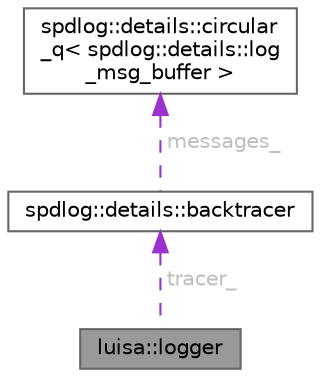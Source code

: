 digraph "luisa::logger"
{
 // LATEX_PDF_SIZE
  bgcolor="transparent";
  edge [fontname=Helvetica,fontsize=10,labelfontname=Helvetica,labelfontsize=10];
  node [fontname=Helvetica,fontsize=10,shape=box,height=0.2,width=0.4];
  Node1 [id="Node000001",label="luisa::logger",height=0.2,width=0.4,color="gray40", fillcolor="grey60", style="filled", fontcolor="black",tooltip=" "];
  Node2 -> Node1 [id="edge3_Node000001_Node000002",dir="back",color="darkorchid3",style="dashed",tooltip=" ",label=" tracer_",fontcolor="grey" ];
  Node2 [id="Node000002",label="spdlog::details::backtracer",height=0.2,width=0.4,color="gray40", fillcolor="white", style="filled",URL="$classspdlog_1_1details_1_1backtracer.html",tooltip=" "];
  Node3 -> Node2 [id="edge4_Node000002_Node000003",dir="back",color="darkorchid3",style="dashed",tooltip=" ",label=" messages_",fontcolor="grey" ];
  Node3 [id="Node000003",label="spdlog::details::circular\l_q\< spdlog::details::log\l_msg_buffer \>",height=0.2,width=0.4,color="gray40", fillcolor="white", style="filled",URL="$classspdlog_1_1details_1_1circular__q.html",tooltip=" "];
}
